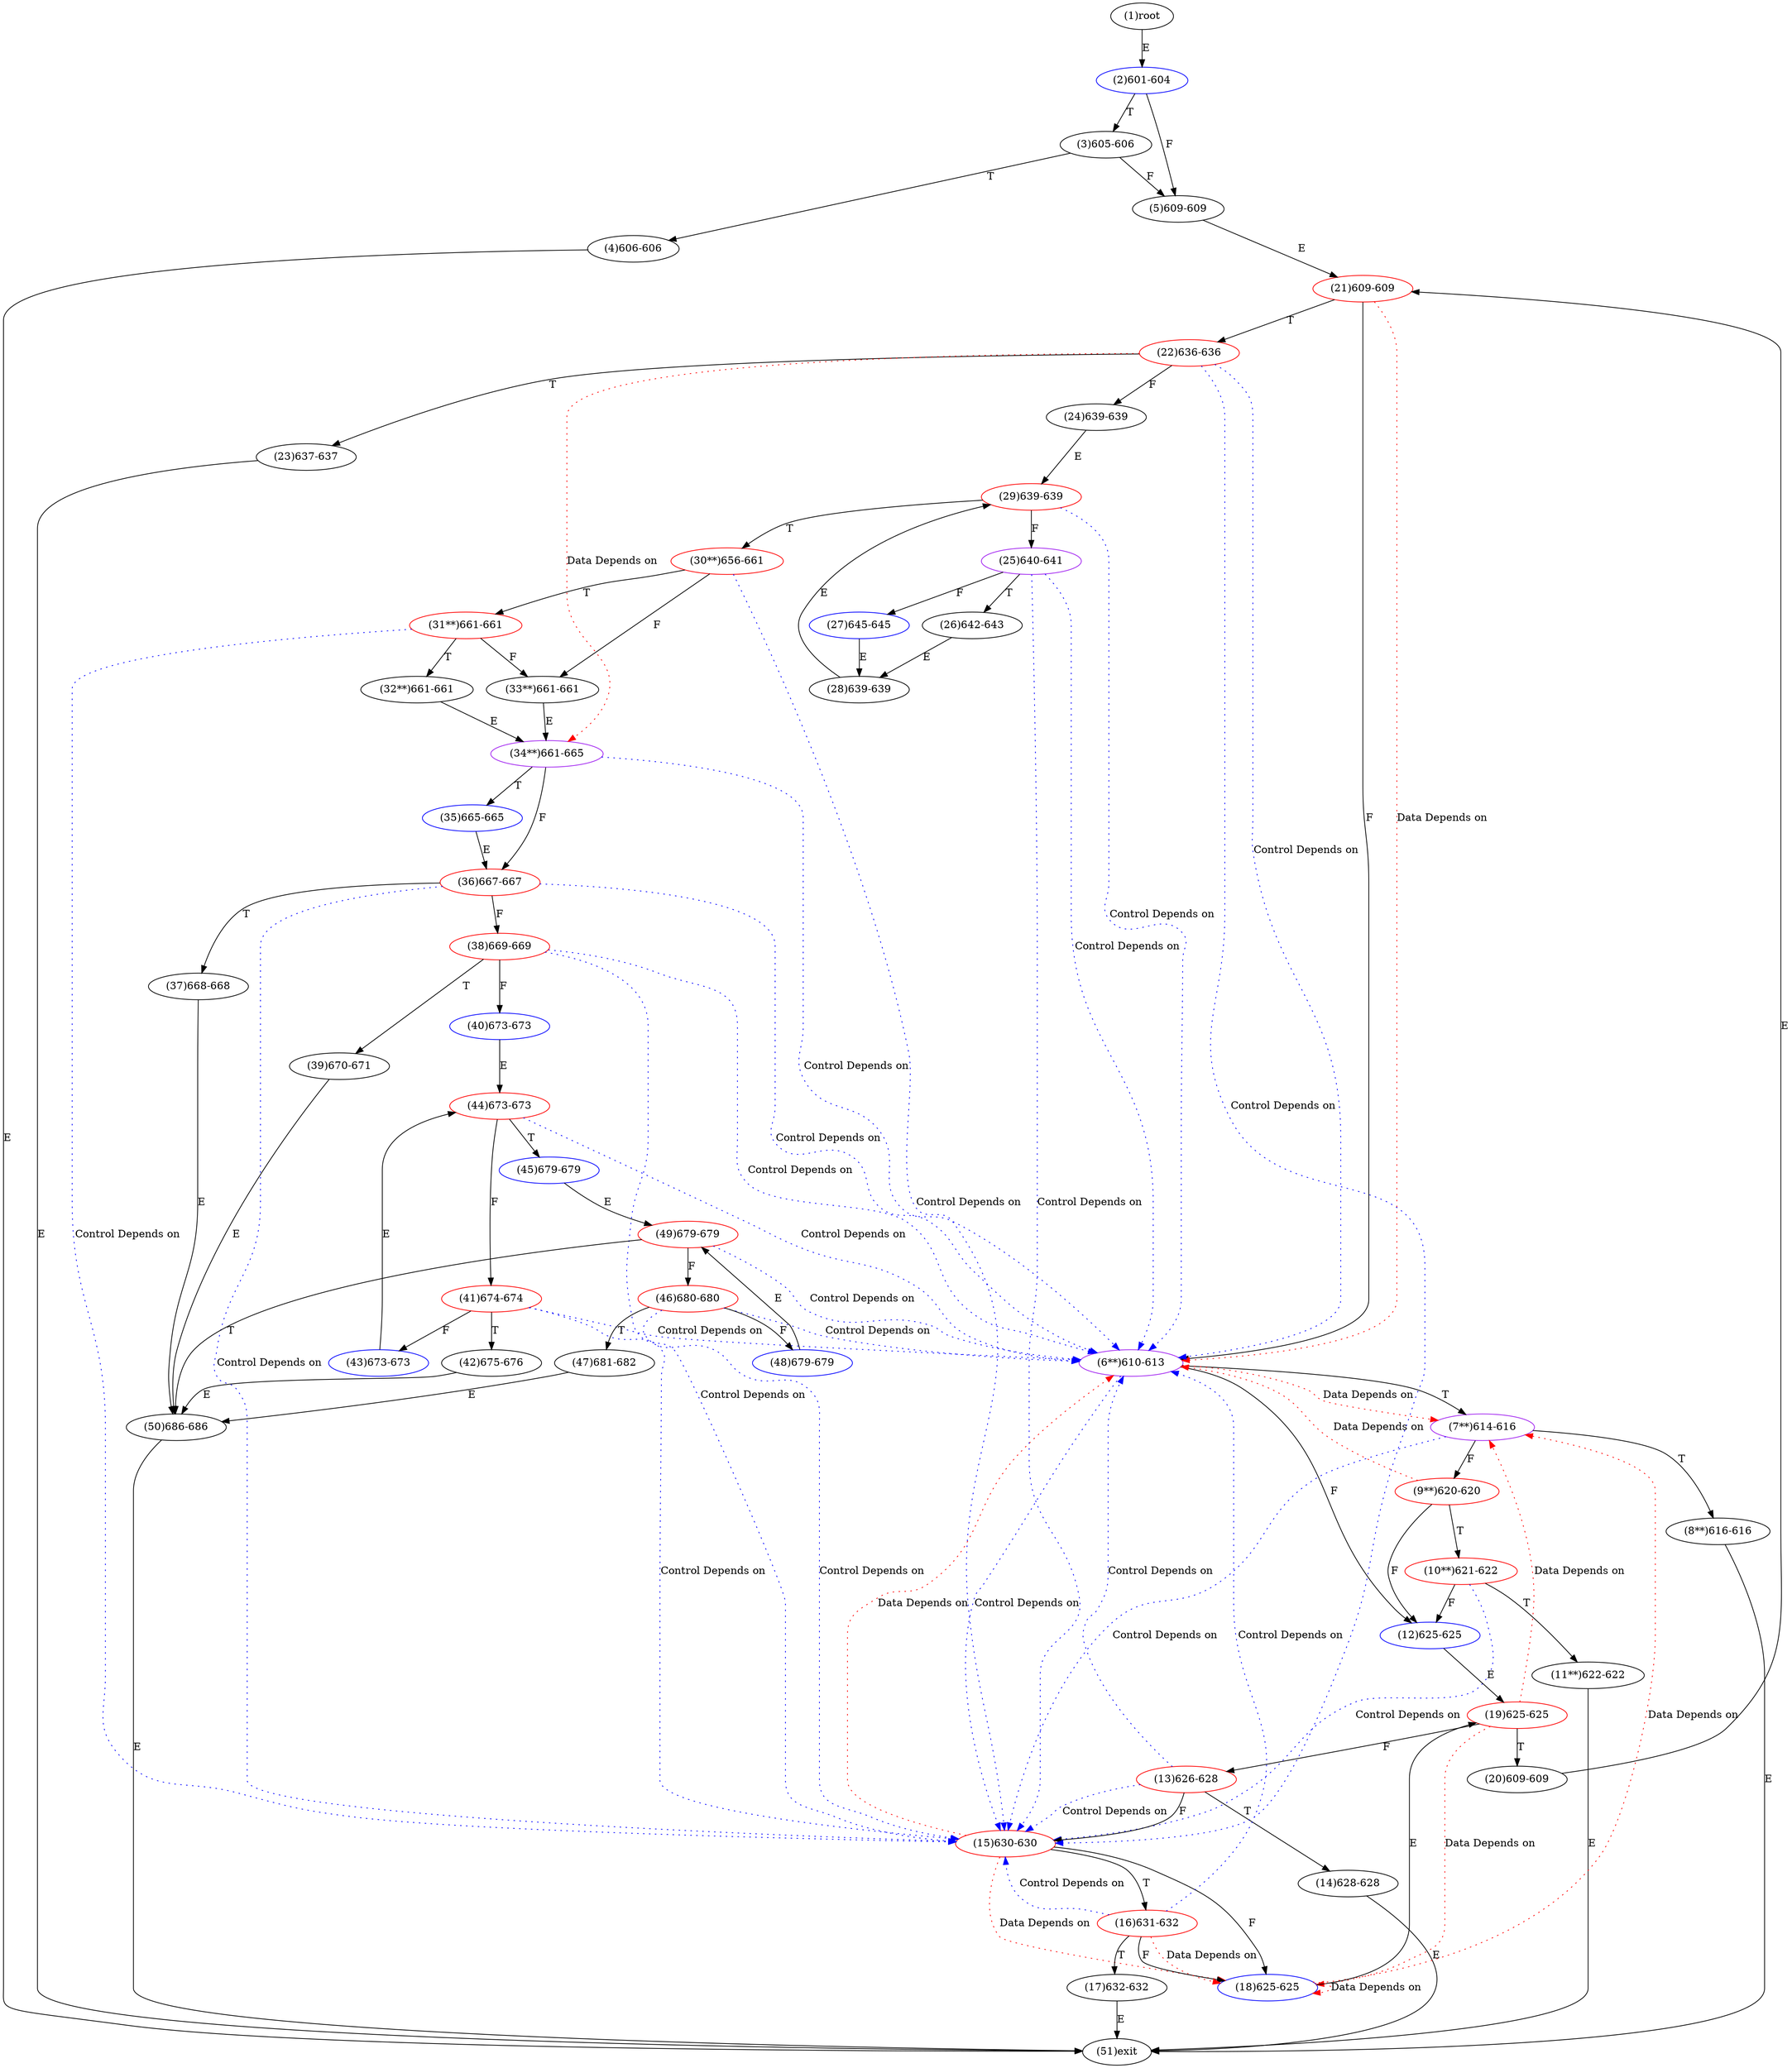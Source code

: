 digraph "" { 
1[ label="(1)root"];
2[ label="(2)601-604",color=blue];
3[ label="(3)605-606"];
4[ label="(4)606-606"];
5[ label="(5)609-609"];
6[ label="(6**)610-613",color=purple];
7[ label="(7**)614-616",color=purple];
8[ label="(8**)616-616"];
9[ label="(9**)620-620",color=red];
10[ label="(10**)621-622",color=red];
11[ label="(11**)622-622"];
12[ label="(12)625-625",color=blue];
13[ label="(13)626-628",color=red];
14[ label="(14)628-628"];
15[ label="(15)630-630",color=red];
17[ label="(17)632-632"];
16[ label="(16)631-632",color=red];
19[ label="(19)625-625",color=red];
18[ label="(18)625-625",color=blue];
21[ label="(21)609-609",color=red];
20[ label="(20)609-609"];
23[ label="(23)637-637"];
22[ label="(22)636-636",color=red];
25[ label="(25)640-641",color=purple];
24[ label="(24)639-639"];
27[ label="(27)645-645",color=blue];
26[ label="(26)642-643"];
29[ label="(29)639-639",color=red];
28[ label="(28)639-639"];
31[ label="(31**)661-661",color=red];
30[ label="(30**)656-661",color=red];
34[ label="(34**)661-665",color=purple];
35[ label="(35)665-665",color=blue];
32[ label="(32**)661-661"];
33[ label="(33**)661-661"];
38[ label="(38)669-669",color=red];
39[ label="(39)670-671"];
36[ label="(36)667-667",color=red];
37[ label="(37)668-668"];
42[ label="(42)675-676"];
43[ label="(43)673-673",color=blue];
40[ label="(40)673-673",color=blue];
41[ label="(41)674-674",color=red];
46[ label="(46)680-680",color=red];
47[ label="(47)681-682"];
44[ label="(44)673-673",color=red];
45[ label="(45)679-679",color=blue];
51[ label="(51)exit"];
50[ label="(50)686-686"];
49[ label="(49)679-679",color=red];
48[ label="(48)679-679",color=blue];
1->2[ label="E"];
2->5[ label="F"];
2->3[ label="T"];
3->5[ label="F"];
3->4[ label="T"];
4->51[ label="E"];
5->21[ label="E"];
6->12[ label="F"];
6->7[ label="T"];
7->9[ label="F"];
7->8[ label="T"];
8->51[ label="E"];
9->12[ label="F"];
9->10[ label="T"];
10->12[ label="F"];
10->11[ label="T"];
11->51[ label="E"];
12->19[ label="E"];
13->15[ label="F"];
13->14[ label="T"];
14->51[ label="E"];
15->18[ label="F"];
15->16[ label="T"];
16->18[ label="F"];
16->17[ label="T"];
17->51[ label="E"];
18->19[ label="E"];
19->13[ label="F"];
19->20[ label="T"];
20->21[ label="E"];
21->6[ label="F"];
21->22[ label="T"];
22->24[ label="F"];
22->23[ label="T"];
23->51[ label="E"];
24->29[ label="E"];
25->27[ label="F"];
25->26[ label="T"];
26->28[ label="E"];
27->28[ label="E"];
28->29[ label="E"];
29->25[ label="F"];
29->30[ label="T"];
30->33[ label="F"];
30->31[ label="T"];
31->33[ label="F"];
31->32[ label="T"];
32->34[ label="E"];
33->34[ label="E"];
34->36[ label="F"];
34->35[ label="T"];
35->36[ label="E"];
36->38[ label="F"];
36->37[ label="T"];
37->50[ label="E"];
38->40[ label="F"];
38->39[ label="T"];
39->50[ label="E"];
40->44[ label="E"];
41->43[ label="F"];
41->42[ label="T"];
42->50[ label="E"];
43->44[ label="E"];
44->41[ label="F"];
44->45[ label="T"];
45->49[ label="E"];
46->48[ label="F"];
46->47[ label="T"];
47->50[ label="E"];
48->49[ label="E"];
49->46[ label="F"];
49->50[ label="T"];
50->51[ label="E"];
6->7[ color="red" label="Data Depends on" style = dotted ];
6->15[ color="blue" label="Control Depends on" style = dotted ];
7->15[ color="blue" label="Control Depends on" style = dotted ];
9->6[ color="red" label="Data Depends on" style = dotted ];
10->15[ color="blue" label="Control Depends on" style = dotted ];
13->15[ color="blue" label="Control Depends on" style = dotted ];
13->6[ color="blue" label="Control Depends on" style = dotted ];
15->6[ color="red" label="Data Depends on" style = dotted ];
15->18[ color="red" label="Data Depends on" style = dotted ];
16->18[ color="red" label="Data Depends on" style = dotted ];
16->6[ color="blue" label="Control Depends on" style = dotted ];
16->15[ color="blue" label="Control Depends on" style = dotted ];
19->18[ color="red" label="Data Depends on" style = dotted ];
19->7[ color="red" label="Data Depends on" style = dotted ];
18->18[ color="red" label="Data Depends on" style = dotted ];
18->7[ color="red" label="Data Depends on" style = dotted ];
21->6[ color="red" label="Data Depends on" style = dotted ];
22->6[ color="blue" label="Control Depends on" style = dotted ];
22->34[ color="red" label="Data Depends on" style = dotted ];
22->15[ color="blue" label="Control Depends on" style = dotted ];
25->15[ color="blue" label="Control Depends on" style = dotted ];
25->6[ color="blue" label="Control Depends on" style = dotted ];
29->6[ color="blue" label="Control Depends on" style = dotted ];
31->15[ color="blue" label="Control Depends on" style = dotted ];
30->15[ color="blue" label="Control Depends on" style = dotted ];
34->6[ color="blue" label="Control Depends on" style = dotted ];
38->6[ color="blue" label="Control Depends on" style = dotted ];
38->15[ color="blue" label="Control Depends on" style = dotted ];
36->6[ color="blue" label="Control Depends on" style = dotted ];
36->15[ color="blue" label="Control Depends on" style = dotted ];
41->15[ color="blue" label="Control Depends on" style = dotted ];
41->6[ color="blue" label="Control Depends on" style = dotted ];
46->15[ color="blue" label="Control Depends on" style = dotted ];
46->6[ color="blue" label="Control Depends on" style = dotted ];
44->6[ color="blue" label="Control Depends on" style = dotted ];
49->6[ color="blue" label="Control Depends on" style = dotted ];
}